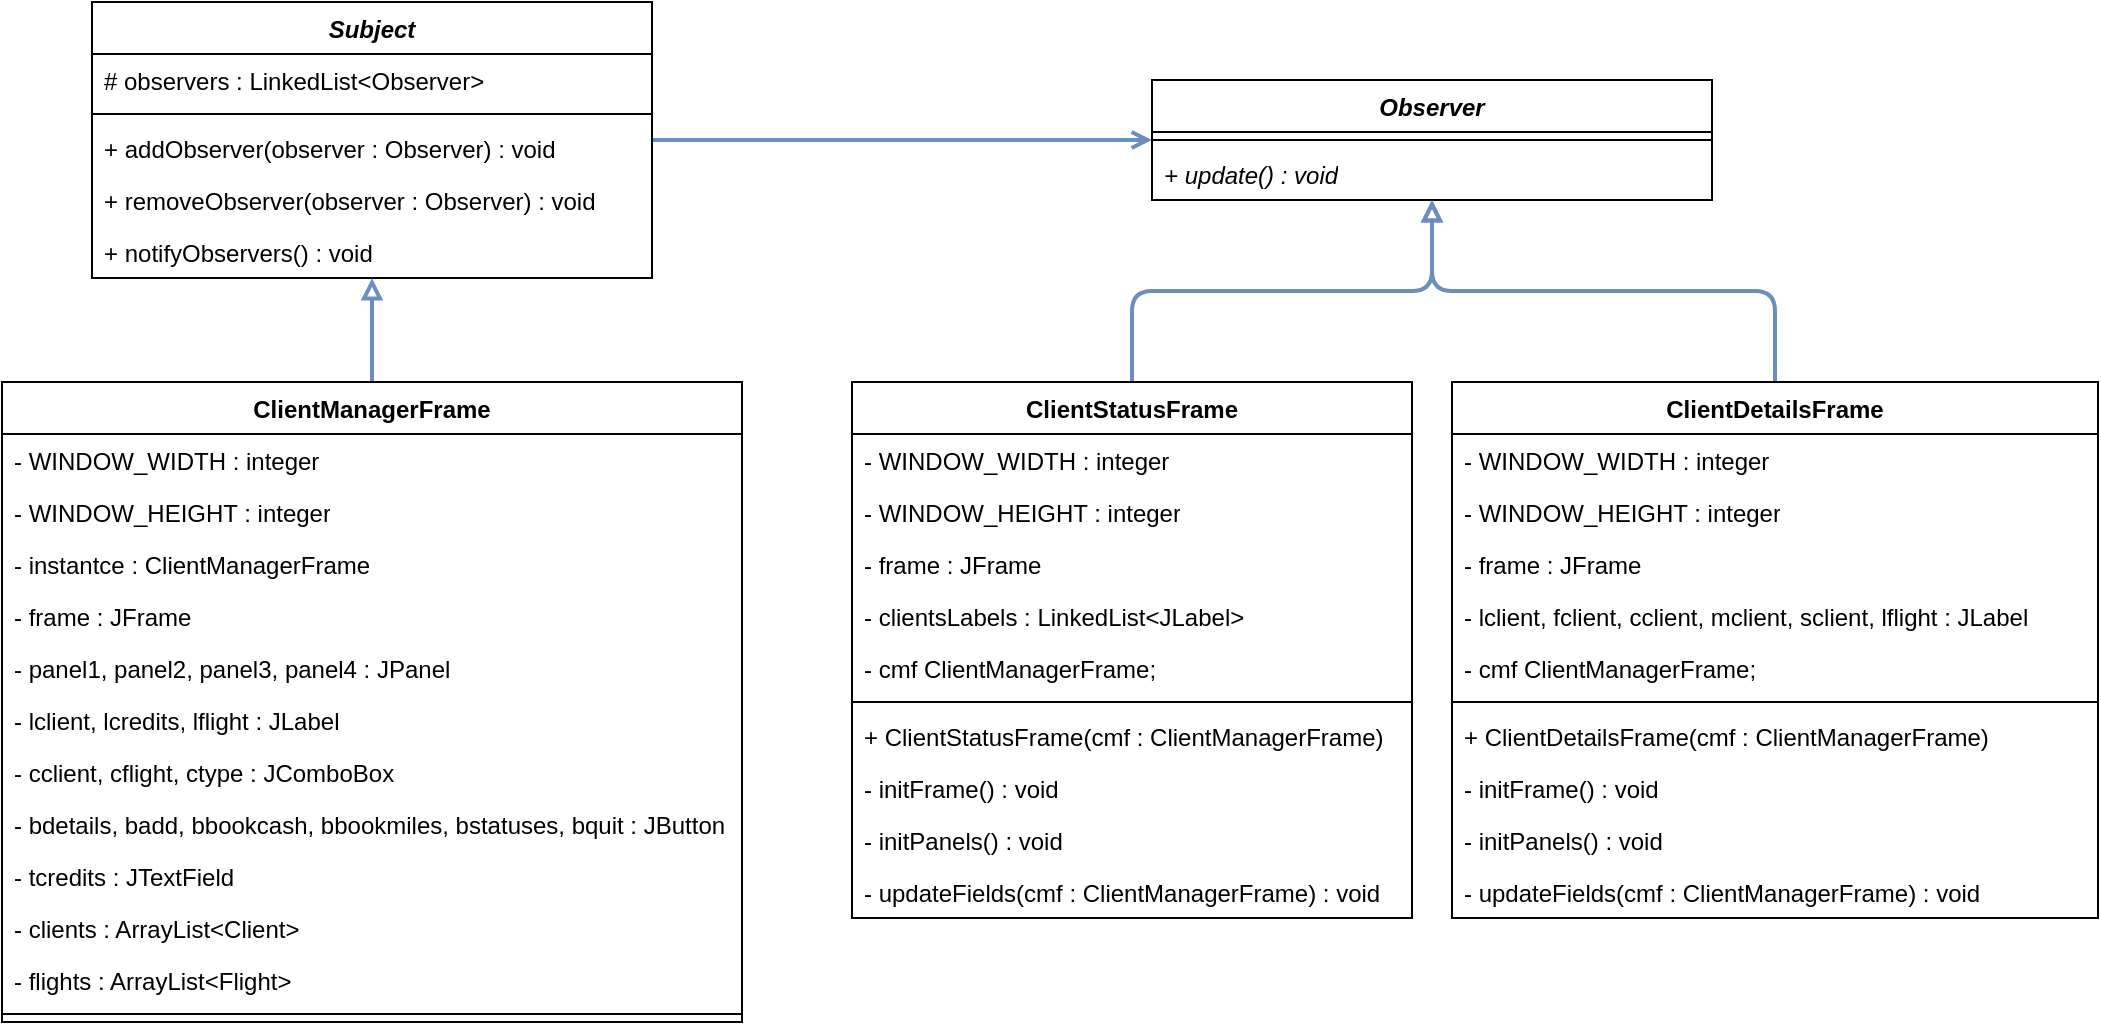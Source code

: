 <mxfile version="26.1.1">
  <diagram name="Page-1" id="DMXaZFG3ruWCDA0ytkno">
    <mxGraphModel dx="455" dy="843" grid="1" gridSize="10" guides="1" tooltips="1" connect="1" arrows="1" fold="1" page="1" pageScale="1" pageWidth="827" pageHeight="1169" math="0" shadow="0">
      <root>
        <mxCell id="0" />
        <mxCell id="1" parent="0" />
        <mxCell id="msaLAMugsznhEWjgbdrx-14" style="edgeStyle=orthogonalEdgeStyle;shape=connector;curved=0;rounded=1;orthogonalLoop=1;jettySize=auto;html=1;strokeColor=#6c8ebf;strokeWidth=2;align=center;verticalAlign=middle;fontFamily=Helvetica;fontSize=11;fontColor=default;labelBackgroundColor=default;startFill=0;endArrow=open;fillColor=#dae8fc;endFill=0;" edge="1" parent="1" source="msaLAMugsznhEWjgbdrx-1" target="msaLAMugsznhEWjgbdrx-8">
          <mxGeometry relative="1" as="geometry" />
        </mxCell>
        <mxCell id="msaLAMugsznhEWjgbdrx-1" value="&lt;i&gt;Subject&lt;/i&gt;" style="swimlane;fontStyle=1;align=center;verticalAlign=top;childLayout=stackLayout;horizontal=1;startSize=26;horizontalStack=0;resizeParent=1;resizeParentMax=0;resizeLast=0;collapsible=1;marginBottom=0;whiteSpace=wrap;html=1;" vertex="1" parent="1">
          <mxGeometry x="150" y="250" width="280" height="138" as="geometry" />
        </mxCell>
        <mxCell id="msaLAMugsznhEWjgbdrx-2" value="# observers : LinkedList&amp;lt;Observer&amp;gt;" style="text;strokeColor=none;fillColor=none;align=left;verticalAlign=top;spacingLeft=4;spacingRight=4;overflow=hidden;rotatable=0;points=[[0,0.5],[1,0.5]];portConstraint=eastwest;whiteSpace=wrap;html=1;" vertex="1" parent="msaLAMugsznhEWjgbdrx-1">
          <mxGeometry y="26" width="280" height="26" as="geometry" />
        </mxCell>
        <mxCell id="msaLAMugsznhEWjgbdrx-3" value="" style="line;strokeWidth=1;fillColor=none;align=left;verticalAlign=middle;spacingTop=-1;spacingLeft=3;spacingRight=3;rotatable=0;labelPosition=right;points=[];portConstraint=eastwest;strokeColor=inherit;" vertex="1" parent="msaLAMugsznhEWjgbdrx-1">
          <mxGeometry y="52" width="280" height="8" as="geometry" />
        </mxCell>
        <mxCell id="msaLAMugsznhEWjgbdrx-4" value="+ addObserver(observer : Observer) : void" style="text;strokeColor=none;fillColor=none;align=left;verticalAlign=top;spacingLeft=4;spacingRight=4;overflow=hidden;rotatable=0;points=[[0,0.5],[1,0.5]];portConstraint=eastwest;whiteSpace=wrap;html=1;" vertex="1" parent="msaLAMugsznhEWjgbdrx-1">
          <mxGeometry y="60" width="280" height="26" as="geometry" />
        </mxCell>
        <mxCell id="msaLAMugsznhEWjgbdrx-6" value="+ removeObserver(observer : Observer) : void" style="text;strokeColor=none;fillColor=none;align=left;verticalAlign=top;spacingLeft=4;spacingRight=4;overflow=hidden;rotatable=0;points=[[0,0.5],[1,0.5]];portConstraint=eastwest;whiteSpace=wrap;html=1;" vertex="1" parent="msaLAMugsznhEWjgbdrx-1">
          <mxGeometry y="86" width="280" height="26" as="geometry" />
        </mxCell>
        <mxCell id="msaLAMugsznhEWjgbdrx-7" value="+ notifyObservers() : void" style="text;strokeColor=none;fillColor=none;align=left;verticalAlign=top;spacingLeft=4;spacingRight=4;overflow=hidden;rotatable=0;points=[[0,0.5],[1,0.5]];portConstraint=eastwest;whiteSpace=wrap;html=1;" vertex="1" parent="msaLAMugsznhEWjgbdrx-1">
          <mxGeometry y="112" width="280" height="26" as="geometry" />
        </mxCell>
        <mxCell id="msaLAMugsznhEWjgbdrx-8" value="&lt;i&gt;Observer&lt;/i&gt;" style="swimlane;fontStyle=1;align=center;verticalAlign=top;childLayout=stackLayout;horizontal=1;startSize=26;horizontalStack=0;resizeParent=1;resizeParentMax=0;resizeLast=0;collapsible=1;marginBottom=0;whiteSpace=wrap;html=1;" vertex="1" parent="1">
          <mxGeometry x="680" y="289" width="280" height="60" as="geometry" />
        </mxCell>
        <mxCell id="msaLAMugsznhEWjgbdrx-10" value="" style="line;strokeWidth=1;fillColor=none;align=left;verticalAlign=middle;spacingTop=-1;spacingLeft=3;spacingRight=3;rotatable=0;labelPosition=right;points=[];portConstraint=eastwest;strokeColor=inherit;" vertex="1" parent="msaLAMugsznhEWjgbdrx-8">
          <mxGeometry y="26" width="280" height="8" as="geometry" />
        </mxCell>
        <mxCell id="msaLAMugsznhEWjgbdrx-13" value="&lt;i&gt;+ update() : void&lt;/i&gt;" style="text;strokeColor=none;fillColor=none;align=left;verticalAlign=top;spacingLeft=4;spacingRight=4;overflow=hidden;rotatable=0;points=[[0,0.5],[1,0.5]];portConstraint=eastwest;whiteSpace=wrap;html=1;" vertex="1" parent="msaLAMugsznhEWjgbdrx-8">
          <mxGeometry y="34" width="280" height="26" as="geometry" />
        </mxCell>
        <mxCell id="msaLAMugsznhEWjgbdrx-21" style="edgeStyle=orthogonalEdgeStyle;shape=connector;curved=0;rounded=1;orthogonalLoop=1;jettySize=auto;html=1;exitX=0.5;exitY=0;exitDx=0;exitDy=0;strokeColor=#6c8ebf;strokeWidth=2;align=center;verticalAlign=middle;fontFamily=Helvetica;fontSize=11;fontColor=default;labelBackgroundColor=default;startFill=0;endArrow=block;fillColor=#dae8fc;endFill=0;" edge="1" parent="1" source="msaLAMugsznhEWjgbdrx-15" target="msaLAMugsznhEWjgbdrx-8">
          <mxGeometry relative="1" as="geometry" />
        </mxCell>
        <mxCell id="msaLAMugsznhEWjgbdrx-15" value="ClientStatusFrame" style="swimlane;fontStyle=1;align=center;verticalAlign=top;childLayout=stackLayout;horizontal=1;startSize=26;horizontalStack=0;resizeParent=1;resizeParentMax=0;resizeLast=0;collapsible=1;marginBottom=0;whiteSpace=wrap;html=1;" vertex="1" parent="1">
          <mxGeometry x="530" y="440" width="280" height="268" as="geometry" />
        </mxCell>
        <mxCell id="msaLAMugsznhEWjgbdrx-23" value="- WINDOW_WIDTH : integer" style="text;strokeColor=none;fillColor=none;align=left;verticalAlign=top;spacingLeft=4;spacingRight=4;overflow=hidden;rotatable=0;points=[[0,0.5],[1,0.5]];portConstraint=eastwest;whiteSpace=wrap;html=1;" vertex="1" parent="msaLAMugsznhEWjgbdrx-15">
          <mxGeometry y="26" width="280" height="26" as="geometry" />
        </mxCell>
        <mxCell id="msaLAMugsznhEWjgbdrx-26" value="- WINDOW_HEIGHT : integer" style="text;strokeColor=none;fillColor=none;align=left;verticalAlign=top;spacingLeft=4;spacingRight=4;overflow=hidden;rotatable=0;points=[[0,0.5],[1,0.5]];portConstraint=eastwest;whiteSpace=wrap;html=1;" vertex="1" parent="msaLAMugsznhEWjgbdrx-15">
          <mxGeometry y="52" width="280" height="26" as="geometry" />
        </mxCell>
        <mxCell id="msaLAMugsznhEWjgbdrx-27" value="- frame : JFrame" style="text;strokeColor=none;fillColor=none;align=left;verticalAlign=top;spacingLeft=4;spacingRight=4;overflow=hidden;rotatable=0;points=[[0,0.5],[1,0.5]];portConstraint=eastwest;whiteSpace=wrap;html=1;" vertex="1" parent="msaLAMugsznhEWjgbdrx-15">
          <mxGeometry y="78" width="280" height="26" as="geometry" />
        </mxCell>
        <mxCell id="msaLAMugsznhEWjgbdrx-25" value="- clientsLabels : LinkedList&amp;lt;JLabel&amp;gt;" style="text;strokeColor=none;fillColor=none;align=left;verticalAlign=top;spacingLeft=4;spacingRight=4;overflow=hidden;rotatable=0;points=[[0,0.5],[1,0.5]];portConstraint=eastwest;whiteSpace=wrap;html=1;" vertex="1" parent="msaLAMugsznhEWjgbdrx-15">
          <mxGeometry y="104" width="280" height="26" as="geometry" />
        </mxCell>
        <mxCell id="msaLAMugsznhEWjgbdrx-24" value="- cmf ClientManagerFrame;" style="text;strokeColor=none;fillColor=none;align=left;verticalAlign=top;spacingLeft=4;spacingRight=4;overflow=hidden;rotatable=0;points=[[0,0.5],[1,0.5]];portConstraint=eastwest;whiteSpace=wrap;html=1;" vertex="1" parent="msaLAMugsznhEWjgbdrx-15">
          <mxGeometry y="130" width="280" height="26" as="geometry" />
        </mxCell>
        <mxCell id="msaLAMugsznhEWjgbdrx-16" value="" style="line;strokeWidth=1;fillColor=none;align=left;verticalAlign=middle;spacingTop=-1;spacingLeft=3;spacingRight=3;rotatable=0;labelPosition=right;points=[];portConstraint=eastwest;strokeColor=inherit;" vertex="1" parent="msaLAMugsznhEWjgbdrx-15">
          <mxGeometry y="156" width="280" height="8" as="geometry" />
        </mxCell>
        <mxCell id="msaLAMugsznhEWjgbdrx-17" value="+ ClientStatusFrame(cmf : ClientManagerFrame)" style="text;strokeColor=none;fillColor=none;align=left;verticalAlign=top;spacingLeft=4;spacingRight=4;overflow=hidden;rotatable=0;points=[[0,0.5],[1,0.5]];portConstraint=eastwest;whiteSpace=wrap;html=1;" vertex="1" parent="msaLAMugsznhEWjgbdrx-15">
          <mxGeometry y="164" width="280" height="26" as="geometry" />
        </mxCell>
        <mxCell id="msaLAMugsznhEWjgbdrx-30" value="- initFrame() : void" style="text;strokeColor=none;fillColor=none;align=left;verticalAlign=top;spacingLeft=4;spacingRight=4;overflow=hidden;rotatable=0;points=[[0,0.5],[1,0.5]];portConstraint=eastwest;whiteSpace=wrap;html=1;" vertex="1" parent="msaLAMugsznhEWjgbdrx-15">
          <mxGeometry y="190" width="280" height="26" as="geometry" />
        </mxCell>
        <mxCell id="msaLAMugsznhEWjgbdrx-31" value="- initPanels() : void" style="text;strokeColor=none;fillColor=none;align=left;verticalAlign=top;spacingLeft=4;spacingRight=4;overflow=hidden;rotatable=0;points=[[0,0.5],[1,0.5]];portConstraint=eastwest;whiteSpace=wrap;html=1;" vertex="1" parent="msaLAMugsznhEWjgbdrx-15">
          <mxGeometry y="216" width="280" height="26" as="geometry" />
        </mxCell>
        <mxCell id="msaLAMugsznhEWjgbdrx-29" value="- updateFields(cmf : ClientManagerFrame) : void" style="text;strokeColor=none;fillColor=none;align=left;verticalAlign=top;spacingLeft=4;spacingRight=4;overflow=hidden;rotatable=0;points=[[0,0.5],[1,0.5]];portConstraint=eastwest;whiteSpace=wrap;html=1;" vertex="1" parent="msaLAMugsznhEWjgbdrx-15">
          <mxGeometry y="242" width="280" height="26" as="geometry" />
        </mxCell>
        <mxCell id="msaLAMugsznhEWjgbdrx-43" style="edgeStyle=orthogonalEdgeStyle;shape=connector;curved=0;rounded=1;orthogonalLoop=1;jettySize=auto;html=1;exitX=0.5;exitY=0;exitDx=0;exitDy=0;strokeColor=#6c8ebf;strokeWidth=2;align=center;verticalAlign=middle;fontFamily=Helvetica;fontSize=11;fontColor=default;labelBackgroundColor=default;startFill=0;endArrow=block;fillColor=#dae8fc;endFill=0;" edge="1" parent="1" source="msaLAMugsznhEWjgbdrx-32" target="msaLAMugsznhEWjgbdrx-8">
          <mxGeometry relative="1" as="geometry" />
        </mxCell>
        <mxCell id="msaLAMugsznhEWjgbdrx-32" value="ClientDetailsFrame" style="swimlane;fontStyle=1;align=center;verticalAlign=top;childLayout=stackLayout;horizontal=1;startSize=26;horizontalStack=0;resizeParent=1;resizeParentMax=0;resizeLast=0;collapsible=1;marginBottom=0;whiteSpace=wrap;html=1;" vertex="1" parent="1">
          <mxGeometry x="830" y="440" width="323" height="268" as="geometry" />
        </mxCell>
        <mxCell id="msaLAMugsznhEWjgbdrx-33" value="- WINDOW_WIDTH : integer" style="text;strokeColor=none;fillColor=none;align=left;verticalAlign=top;spacingLeft=4;spacingRight=4;overflow=hidden;rotatable=0;points=[[0,0.5],[1,0.5]];portConstraint=eastwest;whiteSpace=wrap;html=1;" vertex="1" parent="msaLAMugsznhEWjgbdrx-32">
          <mxGeometry y="26" width="323" height="26" as="geometry" />
        </mxCell>
        <mxCell id="msaLAMugsznhEWjgbdrx-34" value="- WINDOW_HEIGHT : integer" style="text;strokeColor=none;fillColor=none;align=left;verticalAlign=top;spacingLeft=4;spacingRight=4;overflow=hidden;rotatable=0;points=[[0,0.5],[1,0.5]];portConstraint=eastwest;whiteSpace=wrap;html=1;" vertex="1" parent="msaLAMugsznhEWjgbdrx-32">
          <mxGeometry y="52" width="323" height="26" as="geometry" />
        </mxCell>
        <mxCell id="msaLAMugsznhEWjgbdrx-35" value="- frame : JFrame" style="text;strokeColor=none;fillColor=none;align=left;verticalAlign=top;spacingLeft=4;spacingRight=4;overflow=hidden;rotatable=0;points=[[0,0.5],[1,0.5]];portConstraint=eastwest;whiteSpace=wrap;html=1;" vertex="1" parent="msaLAMugsznhEWjgbdrx-32">
          <mxGeometry y="78" width="323" height="26" as="geometry" />
        </mxCell>
        <mxCell id="msaLAMugsznhEWjgbdrx-36" value="&lt;span style=&quot;background-color: transparent; color: light-dark(rgb(0, 0, 0), rgb(255, 255, 255));&quot;&gt;- lclient, fclient, cclient, mclient, sclient, lflight : JLabel&lt;/span&gt;" style="text;strokeColor=none;fillColor=none;align=left;verticalAlign=top;spacingLeft=4;spacingRight=4;overflow=hidden;rotatable=0;points=[[0,0.5],[1,0.5]];portConstraint=eastwest;whiteSpace=wrap;html=1;" vertex="1" parent="msaLAMugsznhEWjgbdrx-32">
          <mxGeometry y="104" width="323" height="26" as="geometry" />
        </mxCell>
        <mxCell id="msaLAMugsznhEWjgbdrx-37" value="- cmf ClientManagerFrame;" style="text;strokeColor=none;fillColor=none;align=left;verticalAlign=top;spacingLeft=4;spacingRight=4;overflow=hidden;rotatable=0;points=[[0,0.5],[1,0.5]];portConstraint=eastwest;whiteSpace=wrap;html=1;" vertex="1" parent="msaLAMugsznhEWjgbdrx-32">
          <mxGeometry y="130" width="323" height="26" as="geometry" />
        </mxCell>
        <mxCell id="msaLAMugsznhEWjgbdrx-38" value="" style="line;strokeWidth=1;fillColor=none;align=left;verticalAlign=middle;spacingTop=-1;spacingLeft=3;spacingRight=3;rotatable=0;labelPosition=right;points=[];portConstraint=eastwest;strokeColor=inherit;" vertex="1" parent="msaLAMugsznhEWjgbdrx-32">
          <mxGeometry y="156" width="323" height="8" as="geometry" />
        </mxCell>
        <mxCell id="msaLAMugsznhEWjgbdrx-39" value="+ ClientDetailsFrame(cmf : ClientManagerFrame)" style="text;strokeColor=none;fillColor=none;align=left;verticalAlign=top;spacingLeft=4;spacingRight=4;overflow=hidden;rotatable=0;points=[[0,0.5],[1,0.5]];portConstraint=eastwest;whiteSpace=wrap;html=1;" vertex="1" parent="msaLAMugsznhEWjgbdrx-32">
          <mxGeometry y="164" width="323" height="26" as="geometry" />
        </mxCell>
        <mxCell id="msaLAMugsznhEWjgbdrx-40" value="- initFrame() : void" style="text;strokeColor=none;fillColor=none;align=left;verticalAlign=top;spacingLeft=4;spacingRight=4;overflow=hidden;rotatable=0;points=[[0,0.5],[1,0.5]];portConstraint=eastwest;whiteSpace=wrap;html=1;" vertex="1" parent="msaLAMugsznhEWjgbdrx-32">
          <mxGeometry y="190" width="323" height="26" as="geometry" />
        </mxCell>
        <mxCell id="msaLAMugsznhEWjgbdrx-41" value="- initPanels() : void" style="text;strokeColor=none;fillColor=none;align=left;verticalAlign=top;spacingLeft=4;spacingRight=4;overflow=hidden;rotatable=0;points=[[0,0.5],[1,0.5]];portConstraint=eastwest;whiteSpace=wrap;html=1;" vertex="1" parent="msaLAMugsznhEWjgbdrx-32">
          <mxGeometry y="216" width="323" height="26" as="geometry" />
        </mxCell>
        <mxCell id="msaLAMugsznhEWjgbdrx-42" value="- updateFields(cmf : ClientManagerFrame) : void" style="text;strokeColor=none;fillColor=none;align=left;verticalAlign=top;spacingLeft=4;spacingRight=4;overflow=hidden;rotatable=0;points=[[0,0.5],[1,0.5]];portConstraint=eastwest;whiteSpace=wrap;html=1;" vertex="1" parent="msaLAMugsznhEWjgbdrx-32">
          <mxGeometry y="242" width="323" height="26" as="geometry" />
        </mxCell>
        <mxCell id="msaLAMugsznhEWjgbdrx-55" style="edgeStyle=orthogonalEdgeStyle;shape=connector;curved=0;rounded=1;orthogonalLoop=1;jettySize=auto;html=1;exitX=0.5;exitY=0;exitDx=0;exitDy=0;strokeColor=#6c8ebf;strokeWidth=2;align=center;verticalAlign=middle;fontFamily=Helvetica;fontSize=11;fontColor=default;labelBackgroundColor=default;startFill=0;endArrow=block;fillColor=#dae8fc;endFill=0;" edge="1" parent="1" source="msaLAMugsznhEWjgbdrx-44" target="msaLAMugsznhEWjgbdrx-1">
          <mxGeometry relative="1" as="geometry" />
        </mxCell>
        <mxCell id="msaLAMugsznhEWjgbdrx-44" value="ClientManagerFrame" style="swimlane;fontStyle=1;align=center;verticalAlign=top;childLayout=stackLayout;horizontal=1;startSize=26;horizontalStack=0;resizeParent=1;resizeParentMax=0;resizeLast=0;collapsible=1;marginBottom=0;whiteSpace=wrap;html=1;" vertex="1" parent="1">
          <mxGeometry x="105" y="440" width="370" height="320" as="geometry" />
        </mxCell>
        <mxCell id="msaLAMugsznhEWjgbdrx-45" value="- WINDOW_WIDTH : integer" style="text;strokeColor=none;fillColor=none;align=left;verticalAlign=top;spacingLeft=4;spacingRight=4;overflow=hidden;rotatable=0;points=[[0,0.5],[1,0.5]];portConstraint=eastwest;whiteSpace=wrap;html=1;" vertex="1" parent="msaLAMugsznhEWjgbdrx-44">
          <mxGeometry y="26" width="370" height="26" as="geometry" />
        </mxCell>
        <mxCell id="msaLAMugsznhEWjgbdrx-46" value="- WINDOW_HEIGHT : integer" style="text;strokeColor=none;fillColor=none;align=left;verticalAlign=top;spacingLeft=4;spacingRight=4;overflow=hidden;rotatable=0;points=[[0,0.5],[1,0.5]];portConstraint=eastwest;whiteSpace=wrap;html=1;" vertex="1" parent="msaLAMugsznhEWjgbdrx-44">
          <mxGeometry y="52" width="370" height="26" as="geometry" />
        </mxCell>
        <mxCell id="msaLAMugsznhEWjgbdrx-56" value="- instantce : ClientManagerFrame" style="text;strokeColor=none;fillColor=none;align=left;verticalAlign=top;spacingLeft=4;spacingRight=4;overflow=hidden;rotatable=0;points=[[0,0.5],[1,0.5]];portConstraint=eastwest;whiteSpace=wrap;html=1;" vertex="1" parent="msaLAMugsznhEWjgbdrx-44">
          <mxGeometry y="78" width="370" height="26" as="geometry" />
        </mxCell>
        <mxCell id="msaLAMugsznhEWjgbdrx-47" value="- frame : JFrame" style="text;strokeColor=none;fillColor=none;align=left;verticalAlign=top;spacingLeft=4;spacingRight=4;overflow=hidden;rotatable=0;points=[[0,0.5],[1,0.5]];portConstraint=eastwest;whiteSpace=wrap;html=1;" vertex="1" parent="msaLAMugsznhEWjgbdrx-44">
          <mxGeometry y="104" width="370" height="26" as="geometry" />
        </mxCell>
        <mxCell id="msaLAMugsznhEWjgbdrx-57" value="- panel1, panel2, panel3, panel4 : JPanel" style="text;strokeColor=none;fillColor=none;align=left;verticalAlign=top;spacingLeft=4;spacingRight=4;overflow=hidden;rotatable=0;points=[[0,0.5],[1,0.5]];portConstraint=eastwest;whiteSpace=wrap;html=1;" vertex="1" parent="msaLAMugsznhEWjgbdrx-44">
          <mxGeometry y="130" width="370" height="26" as="geometry" />
        </mxCell>
        <mxCell id="msaLAMugsznhEWjgbdrx-59" value="- lclient, lcredits, lflight : JLabel" style="text;strokeColor=none;fillColor=none;align=left;verticalAlign=top;spacingLeft=4;spacingRight=4;overflow=hidden;rotatable=0;points=[[0,0.5],[1,0.5]];portConstraint=eastwest;whiteSpace=wrap;html=1;" vertex="1" parent="msaLAMugsznhEWjgbdrx-44">
          <mxGeometry y="156" width="370" height="26" as="geometry" />
        </mxCell>
        <mxCell id="msaLAMugsznhEWjgbdrx-60" value="- cclient, cflight, ctype : JComboBox" style="text;strokeColor=none;fillColor=none;align=left;verticalAlign=top;spacingLeft=4;spacingRight=4;overflow=hidden;rotatable=0;points=[[0,0.5],[1,0.5]];portConstraint=eastwest;whiteSpace=wrap;html=1;" vertex="1" parent="msaLAMugsznhEWjgbdrx-44">
          <mxGeometry y="182" width="370" height="26" as="geometry" />
        </mxCell>
        <mxCell id="msaLAMugsznhEWjgbdrx-58" value="- bdetails, badd, bbookcash, bbookmiles, bstatuses, bquit : JButton" style="text;strokeColor=none;fillColor=none;align=left;verticalAlign=top;spacingLeft=4;spacingRight=4;overflow=hidden;rotatable=0;points=[[0,0.5],[1,0.5]];portConstraint=eastwest;whiteSpace=wrap;html=1;" vertex="1" parent="msaLAMugsznhEWjgbdrx-44">
          <mxGeometry y="208" width="370" height="26" as="geometry" />
        </mxCell>
        <mxCell id="msaLAMugsznhEWjgbdrx-61" value="- tcredits : JTextField" style="text;strokeColor=none;fillColor=none;align=left;verticalAlign=top;spacingLeft=4;spacingRight=4;overflow=hidden;rotatable=0;points=[[0,0.5],[1,0.5]];portConstraint=eastwest;whiteSpace=wrap;html=1;" vertex="1" parent="msaLAMugsznhEWjgbdrx-44">
          <mxGeometry y="234" width="370" height="26" as="geometry" />
        </mxCell>
        <mxCell id="msaLAMugsznhEWjgbdrx-62" value="- clients : ArrayList&amp;lt;Client&amp;gt;" style="text;strokeColor=none;fillColor=none;align=left;verticalAlign=top;spacingLeft=4;spacingRight=4;overflow=hidden;rotatable=0;points=[[0,0.5],[1,0.5]];portConstraint=eastwest;whiteSpace=wrap;html=1;" vertex="1" parent="msaLAMugsznhEWjgbdrx-44">
          <mxGeometry y="260" width="370" height="26" as="geometry" />
        </mxCell>
        <mxCell id="msaLAMugsznhEWjgbdrx-63" value="- flights : ArrayList&amp;lt;Flight&amp;gt;" style="text;strokeColor=none;fillColor=none;align=left;verticalAlign=top;spacingLeft=4;spacingRight=4;overflow=hidden;rotatable=0;points=[[0,0.5],[1,0.5]];portConstraint=eastwest;whiteSpace=wrap;html=1;" vertex="1" parent="msaLAMugsznhEWjgbdrx-44">
          <mxGeometry y="286" width="370" height="26" as="geometry" />
        </mxCell>
        <mxCell id="msaLAMugsznhEWjgbdrx-50" value="" style="line;strokeWidth=1;fillColor=none;align=left;verticalAlign=middle;spacingTop=-1;spacingLeft=3;spacingRight=3;rotatable=0;labelPosition=right;points=[];portConstraint=eastwest;strokeColor=inherit;" vertex="1" parent="msaLAMugsznhEWjgbdrx-44">
          <mxGeometry y="312" width="370" height="8" as="geometry" />
        </mxCell>
      </root>
    </mxGraphModel>
  </diagram>
</mxfile>
